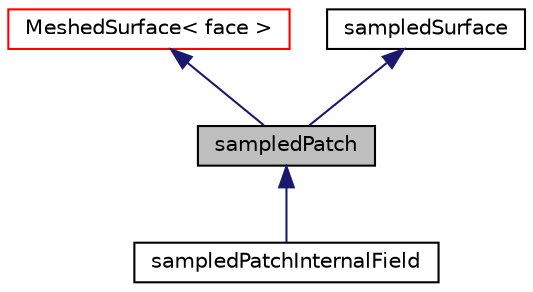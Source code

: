 digraph "sampledPatch"
{
  bgcolor="transparent";
  edge [fontname="Helvetica",fontsize="10",labelfontname="Helvetica",labelfontsize="10"];
  node [fontname="Helvetica",fontsize="10",shape=record];
  Node1 [label="sampledPatch",height=0.2,width=0.4,color="black", fillcolor="grey75", style="filled", fontcolor="black"];
  Node2 -> Node1 [dir="back",color="midnightblue",fontsize="10",style="solid",fontname="Helvetica"];
  Node2 [label="MeshedSurface\< face \>",height=0.2,width=0.4,color="red",URL="$a01497.html"];
  Node3 -> Node1 [dir="back",color="midnightblue",fontsize="10",style="solid",fontname="Helvetica"];
  Node3 [label="sampledSurface",height=0.2,width=0.4,color="black",URL="$a02295.html",tooltip="An abstract class for surfaces with sampling. "];
  Node1 -> Node4 [dir="back",color="midnightblue",fontsize="10",style="solid",fontname="Helvetica"];
  Node4 [label="sampledPatchInternalField",height=0.2,width=0.4,color="black",URL="$a02291.html",tooltip="Variation of sampledPatch that samples the internalField (at a given normal distance from the patch) ..."];
}
